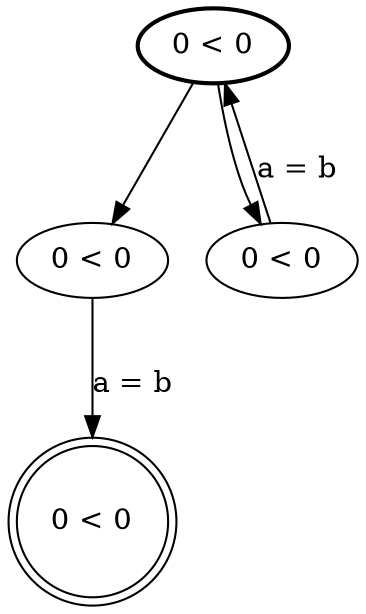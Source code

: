 digraph PTS {
    Location_0[label="0 < 0"][style="bold"];
    Location_1[label="0 < 0"][style="solid"];
    Location_2[label="0 < 0"][style="solid"];
    Location_3[label="0 < 0"][style="solid"][shape="doublecircle"];
    Location_0 -> Location_2[label=""];
    Location_0 -> Location_1[label=""];
    Location_1 -> Location_3[label="\na = b"];
    Location_2 -> Location_0[label="\na = b"];
}
